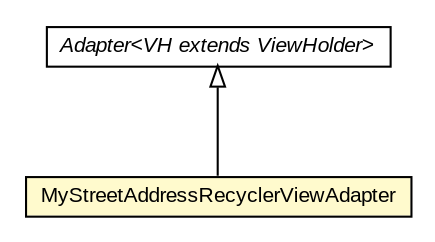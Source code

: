 #!/usr/local/bin/dot
#
# Class diagram 
# Generated by UMLGraph version R5_6-24-gf6e263 (http://www.umlgraph.org/)
#

digraph G {
	edge [fontname="arial",fontsize=10,labelfontname="arial",labelfontsize=10];
	node [fontname="arial",fontsize=10,shape=plaintext];
	nodesep=0.25;
	ranksep=0.5;
	// org.osmdroid.samplefragments.layouts.list.MyStreetAddressRecyclerViewAdapter
	c26188 [label=<<table title="org.osmdroid.samplefragments.layouts.list.MyStreetAddressRecyclerViewAdapter" border="0" cellborder="1" cellspacing="0" cellpadding="2" port="p" bgcolor="lemonChiffon" href="./MyStreetAddressRecyclerViewAdapter.html">
		<tr><td><table border="0" cellspacing="0" cellpadding="1">
<tr><td align="center" balign="center"> MyStreetAddressRecyclerViewAdapter </td></tr>
		</table></td></tr>
		</table>>, URL="./MyStreetAddressRecyclerViewAdapter.html", fontname="arial", fontcolor="black", fontsize=10.0];
	//org.osmdroid.samplefragments.layouts.list.MyStreetAddressRecyclerViewAdapter extends android.support.v7.widget.RecyclerView.Adapter<org.osmdroid.samplefragments.layouts.list.MyStreetAddressRecyclerViewAdapter.ViewHolder>
	c26267:p -> c26188:p [dir=back,arrowtail=empty];
	// android.support.v7.widget.RecyclerView.Adapter<VH extends android.support.v7.widget.RecyclerView.ViewHolder>
	c26267 [label=<<table title="android.support.v7.widget.RecyclerView.Adapter" border="0" cellborder="1" cellspacing="0" cellpadding="2" port="p" href="http://java.sun.com/j2se/1.4.2/docs/api/android/support/v7/widget/RecyclerView/Adapter.html">
		<tr><td><table border="0" cellspacing="0" cellpadding="1">
<tr><td align="center" balign="center"><font face="arial italic"> Adapter&lt;VH extends ViewHolder&gt; </font></td></tr>
		</table></td></tr>
		</table>>, URL="http://java.sun.com/j2se/1.4.2/docs/api/android/support/v7/widget/RecyclerView/Adapter.html", fontname="arial", fontcolor="black", fontsize=10.0];
}

